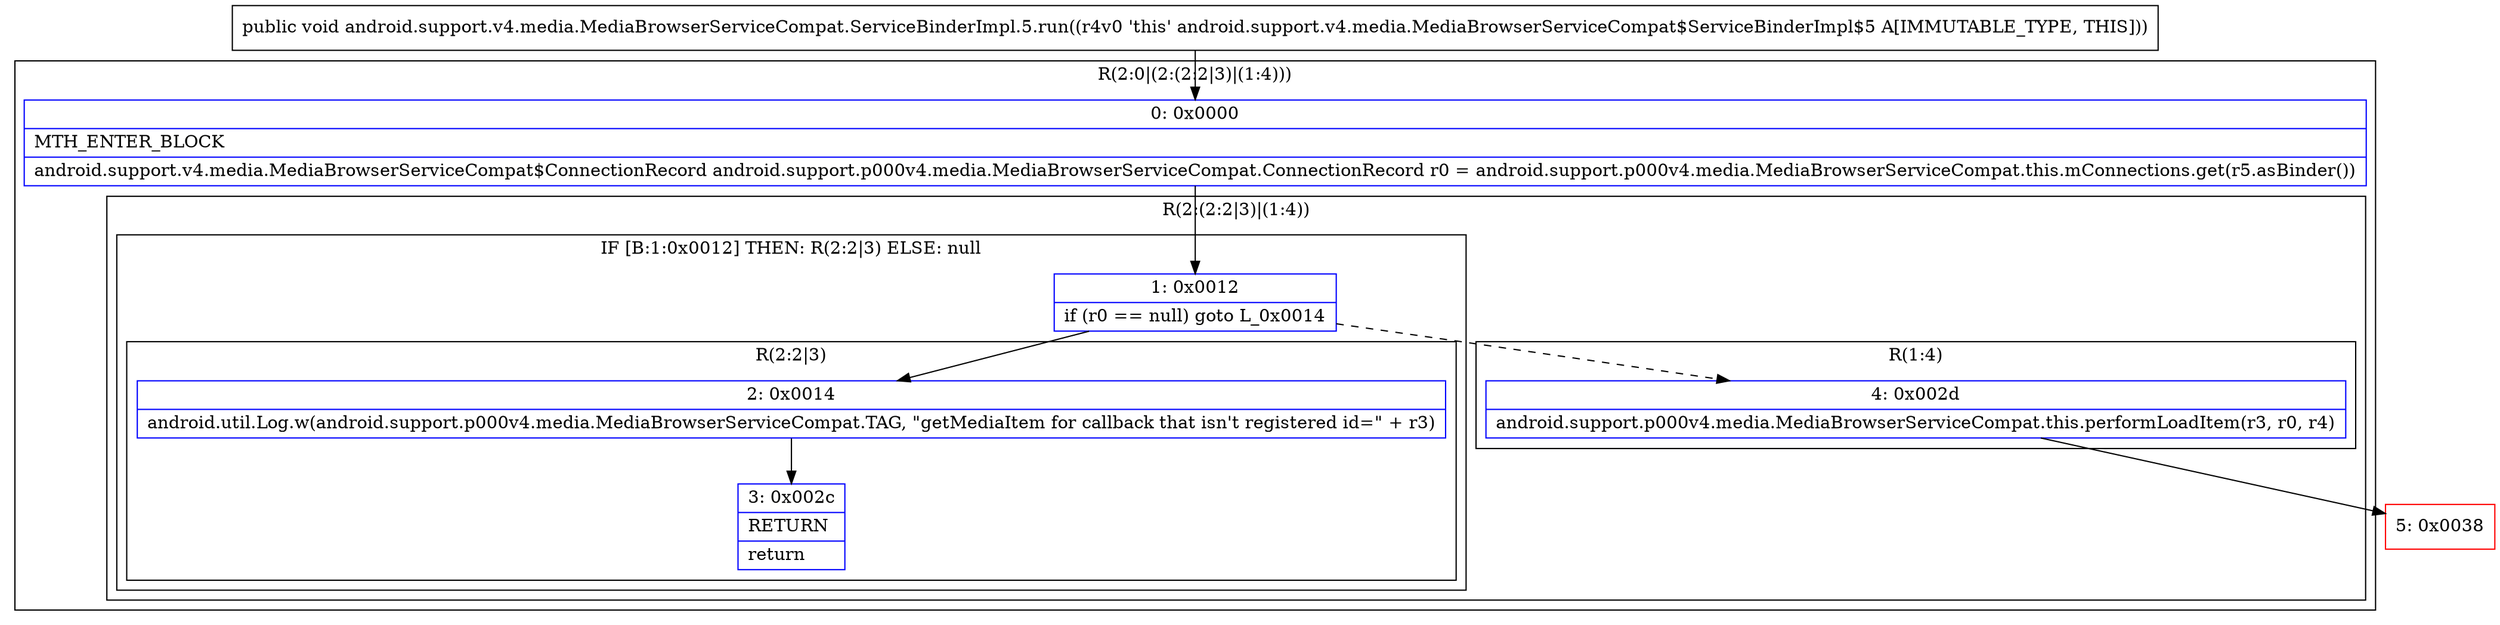 digraph "CFG forandroid.support.v4.media.MediaBrowserServiceCompat.ServiceBinderImpl.5.run()V" {
subgraph cluster_Region_3598891 {
label = "R(2:0|(2:(2:2|3)|(1:4)))";
node [shape=record,color=blue];
Node_0 [shape=record,label="{0\:\ 0x0000|MTH_ENTER_BLOCK\l|android.support.v4.media.MediaBrowserServiceCompat$ConnectionRecord android.support.p000v4.media.MediaBrowserServiceCompat.ConnectionRecord r0 = android.support.p000v4.media.MediaBrowserServiceCompat.this.mConnections.get(r5.asBinder())\l}"];
subgraph cluster_Region_2102183894 {
label = "R(2:(2:2|3)|(1:4))";
node [shape=record,color=blue];
subgraph cluster_IfRegion_1289259861 {
label = "IF [B:1:0x0012] THEN: R(2:2|3) ELSE: null";
node [shape=record,color=blue];
Node_1 [shape=record,label="{1\:\ 0x0012|if (r0 == null) goto L_0x0014\l}"];
subgraph cluster_Region_332662612 {
label = "R(2:2|3)";
node [shape=record,color=blue];
Node_2 [shape=record,label="{2\:\ 0x0014|android.util.Log.w(android.support.p000v4.media.MediaBrowserServiceCompat.TAG, \"getMediaItem for callback that isn't registered id=\" + r3)\l}"];
Node_3 [shape=record,label="{3\:\ 0x002c|RETURN\l|return\l}"];
}
}
subgraph cluster_Region_23439009 {
label = "R(1:4)";
node [shape=record,color=blue];
Node_4 [shape=record,label="{4\:\ 0x002d|android.support.p000v4.media.MediaBrowserServiceCompat.this.performLoadItem(r3, r0, r4)\l}"];
}
}
}
Node_5 [shape=record,color=red,label="{5\:\ 0x0038}"];
MethodNode[shape=record,label="{public void android.support.v4.media.MediaBrowserServiceCompat.ServiceBinderImpl.5.run((r4v0 'this' android.support.v4.media.MediaBrowserServiceCompat$ServiceBinderImpl$5 A[IMMUTABLE_TYPE, THIS])) }"];
MethodNode -> Node_0;
Node_0 -> Node_1;
Node_1 -> Node_2;
Node_1 -> Node_4[style=dashed];
Node_2 -> Node_3;
Node_4 -> Node_5;
}

